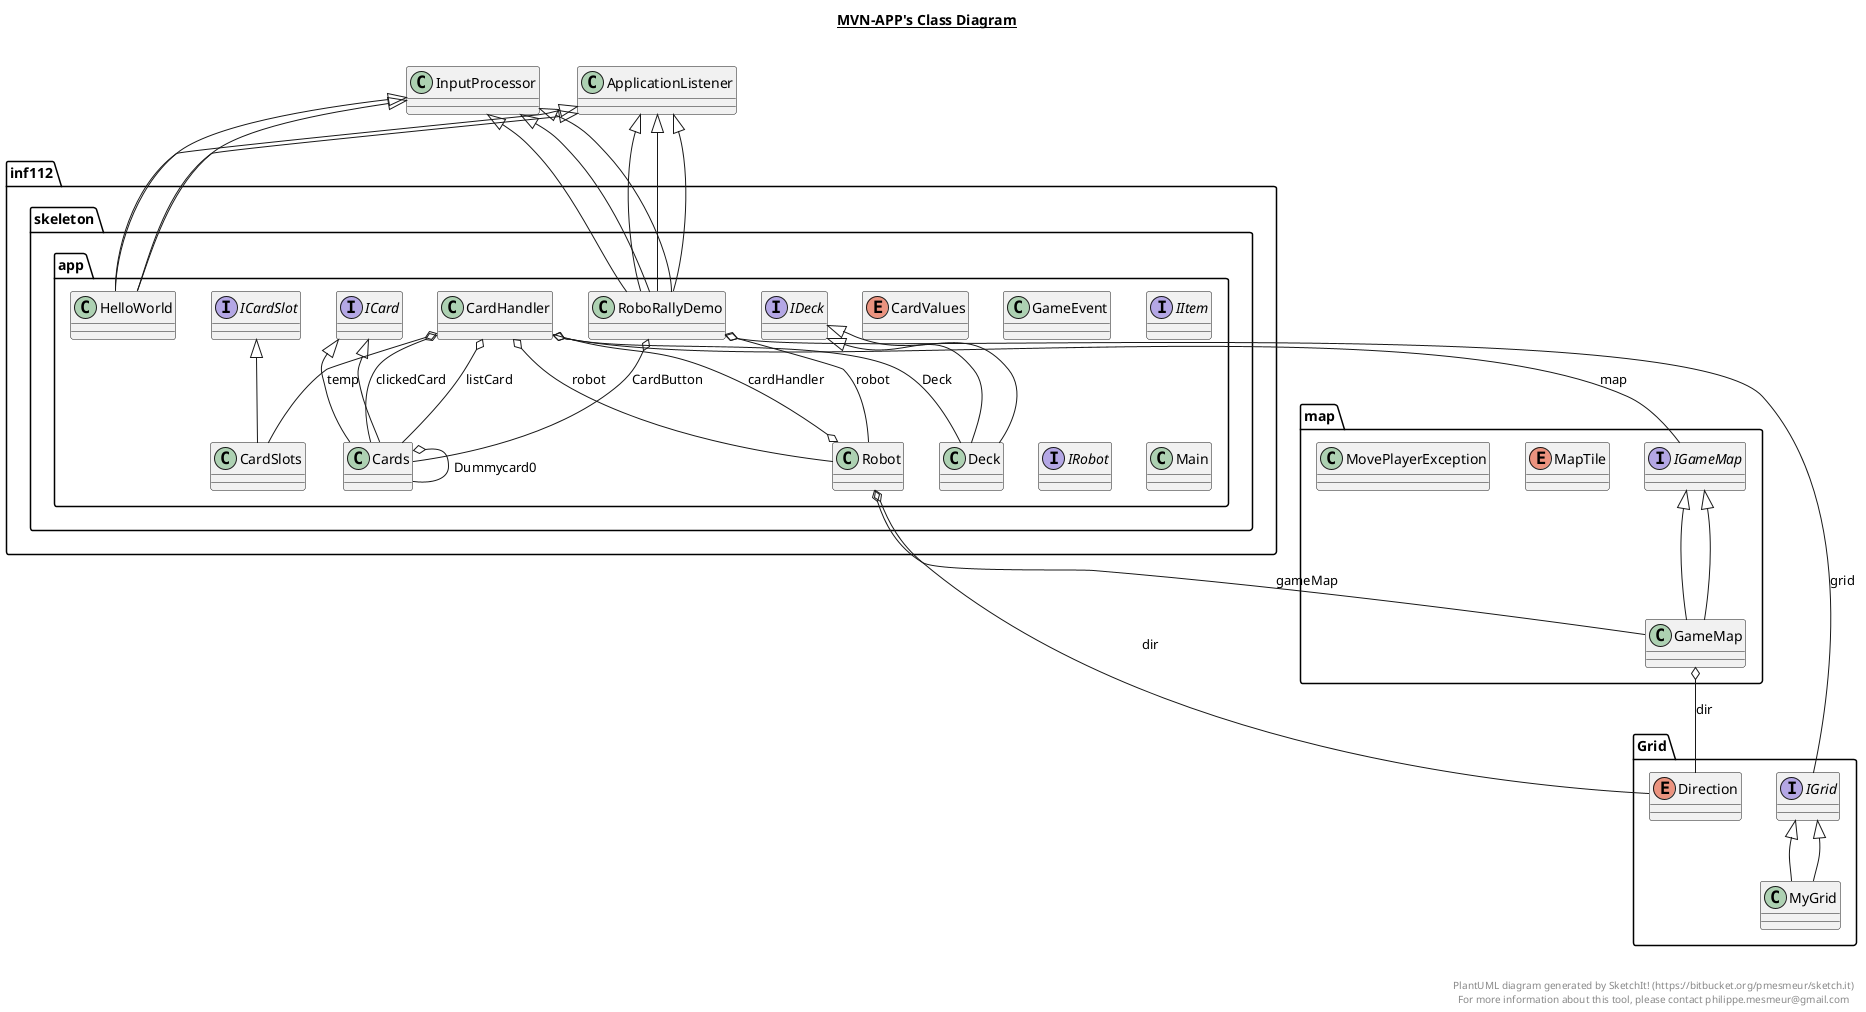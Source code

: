 @startuml

title __MVN-APP's Class Diagram__\n

  package inf112.skeleton.app {
    class CardHandler {
    }
  }
  

  package inf112.skeleton.app {
    class CardSlots {
    }
  }
  

  package inf112.skeleton.app {
    class CardSlots {
    }
  }
  

  package inf112.skeleton.app {
    enum CardValues {
    }
  }
  

  package inf112.skeleton.app {
    enum CardValues {
    }
  }
  

  package inf112.skeleton.app {
    class Cards {
    }
  }
  

  package inf112.skeleton.app {
    class Cards {
    }
  }
  

  package inf112.skeleton.app {
    class Deck {
    }
  }
  

  package inf112.skeleton.app {
    class Deck {
    }
  }
  

  package Grid {
    enum Direction {
    }
  }
  

  package Grid {
    enum Direction {
    }
  }
  

  package inf112.skeleton.app {
    class GameEvent {
    }
  }
  

  package map {
    class GameMap {
    }
  }
  

  package map {
    class GameMap {
    }
  }
  

  package inf112.skeleton.app {
    class HelloWorld {
    }
  }
  

  package inf112.skeleton.app {
    class HelloWorld {
    }
  }
  

  package inf112.skeleton.app {
    interface ICard {
    }
  }
  

  package inf112.skeleton.app {
    interface ICard {
    }
  }
  

  package inf112.skeleton.app {
    interface ICardSlot {
    }
  }
  

  package inf112.skeleton.app {
    interface IDeck {
    }
  }
  

  package inf112.skeleton.app {
    interface IDeck {
    }
  }
  

  package map {
    interface IGameMap {
    }
  }
  

  package map {
    interface IGameMap {
    }
  }
  

  package Grid {
    interface IGrid {
    }
  }
  

  package Grid {
    interface IGrid {
    }
  }
  

  package inf112.skeleton.app {
    interface IItem {
    }
  }
  

  package inf112.skeleton.app {
    interface IRobot {
    }
  }
  

  package inf112.skeleton.app {
    interface IRobot {
    }
  }
  

  package inf112.skeleton.app {
    class Main {
    }
  }
  

  package inf112.skeleton.app {
    class Main {
    }
  }
  

  package inf112.skeleton.app {
    class Main {
    }
  }
  

  package map {
    enum MapTile {
    }
  }
  

  package map {
    enum MapTile {
    }
  }
  

  package map {
    class MovePlayerException {
    }
  }
  

  package map {
    class MovePlayerException {
    }
  }
  

  package Grid {
    class MyGrid {
    }
  }
  

  package Grid {
    class MyGrid {
    }
  }
  

  package inf112.skeleton.app {
    class RoboRallyDemo {
    }
  }
  

  package inf112.skeleton.app {
    class RoboRallyDemo {
    }
  }
  

  package inf112.skeleton.app {
    class RoboRallyDemo {
    }
  }
  

  package inf112.skeleton.app {
    class Robot {
    }
  }
  

  package inf112.skeleton.app {
    class Robot {
    }
  }
  

  package inf112.skeleton.app {
    class Robot {
    }
  }
  

  CardHandler o-- Deck : Deck
  CardHandler o-- Cards : clickedCard
  CardHandler o-- Cards : listCard
  CardHandler o-- CardSlots : temp
  CardHandler o-- Robot : robot
  CardHandler o-- IGameMap : map
  CardSlots -up-|> ICardSlot
  Cards -up-|> ICard
  Cards -up-|> ICard
  Cards o-- Cards : Dummycard0
  Deck -up-|> IDeck
  Deck -up-|> IDeck
  GameMap -up-|> IGameMap
  GameMap -up-|> IGameMap
  GameMap o-- Direction : dir
  HelloWorld -up-|> ApplicationListener
  HelloWorld -up-|> InputProcessor
  HelloWorld -up-|> ApplicationListener
  HelloWorld -up-|> InputProcessor
  MyGrid -up-|> IGrid
  MyGrid -up-|> IGrid
  RoboRallyDemo -up-|> ApplicationListener
  RoboRallyDemo -up-|> InputProcessor
  RoboRallyDemo o-- Cards : CardButton
  RoboRallyDemo o-- Robot : robot
  RoboRallyDemo o-- IGrid : grid
  RoboRallyDemo -up-|> ApplicationListener
  RoboRallyDemo -up-|> InputProcessor
  RoboRallyDemo -up-|> ApplicationListener
  RoboRallyDemo -up-|> InputProcessor
  Robot o-- CardHandler : cardHandler
  Robot o-- Direction : dir
  Robot o-- GameMap : gameMap


right footer


PlantUML diagram generated by SketchIt! (https://bitbucket.org/pmesmeur/sketch.it)
For more information about this tool, please contact philippe.mesmeur@gmail.com
endfooter

@enduml
